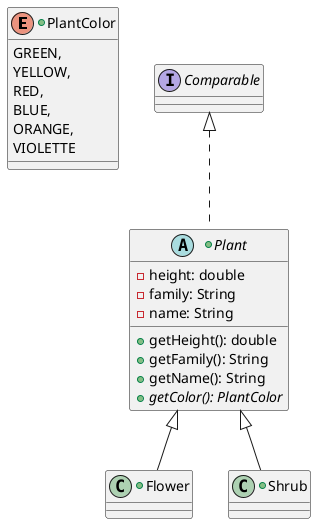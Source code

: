 @startuml
        +enum PlantColor {
            GREEN,
            YELLOW,
            RED,
            BLUE,
            ORANGE,
            VIOLETTE
        }

        +abstract class Plant implements Comparable {
            -height: double
            -family: String
            -name: String

            +getHeight(): double
            +getFamily(): String
            +getName(): String
            +{abstract} getColor(): PlantColor
        }

        +class Flower extends Plant {
        }

        +class Shrub extends Plant{
        }
@enduml